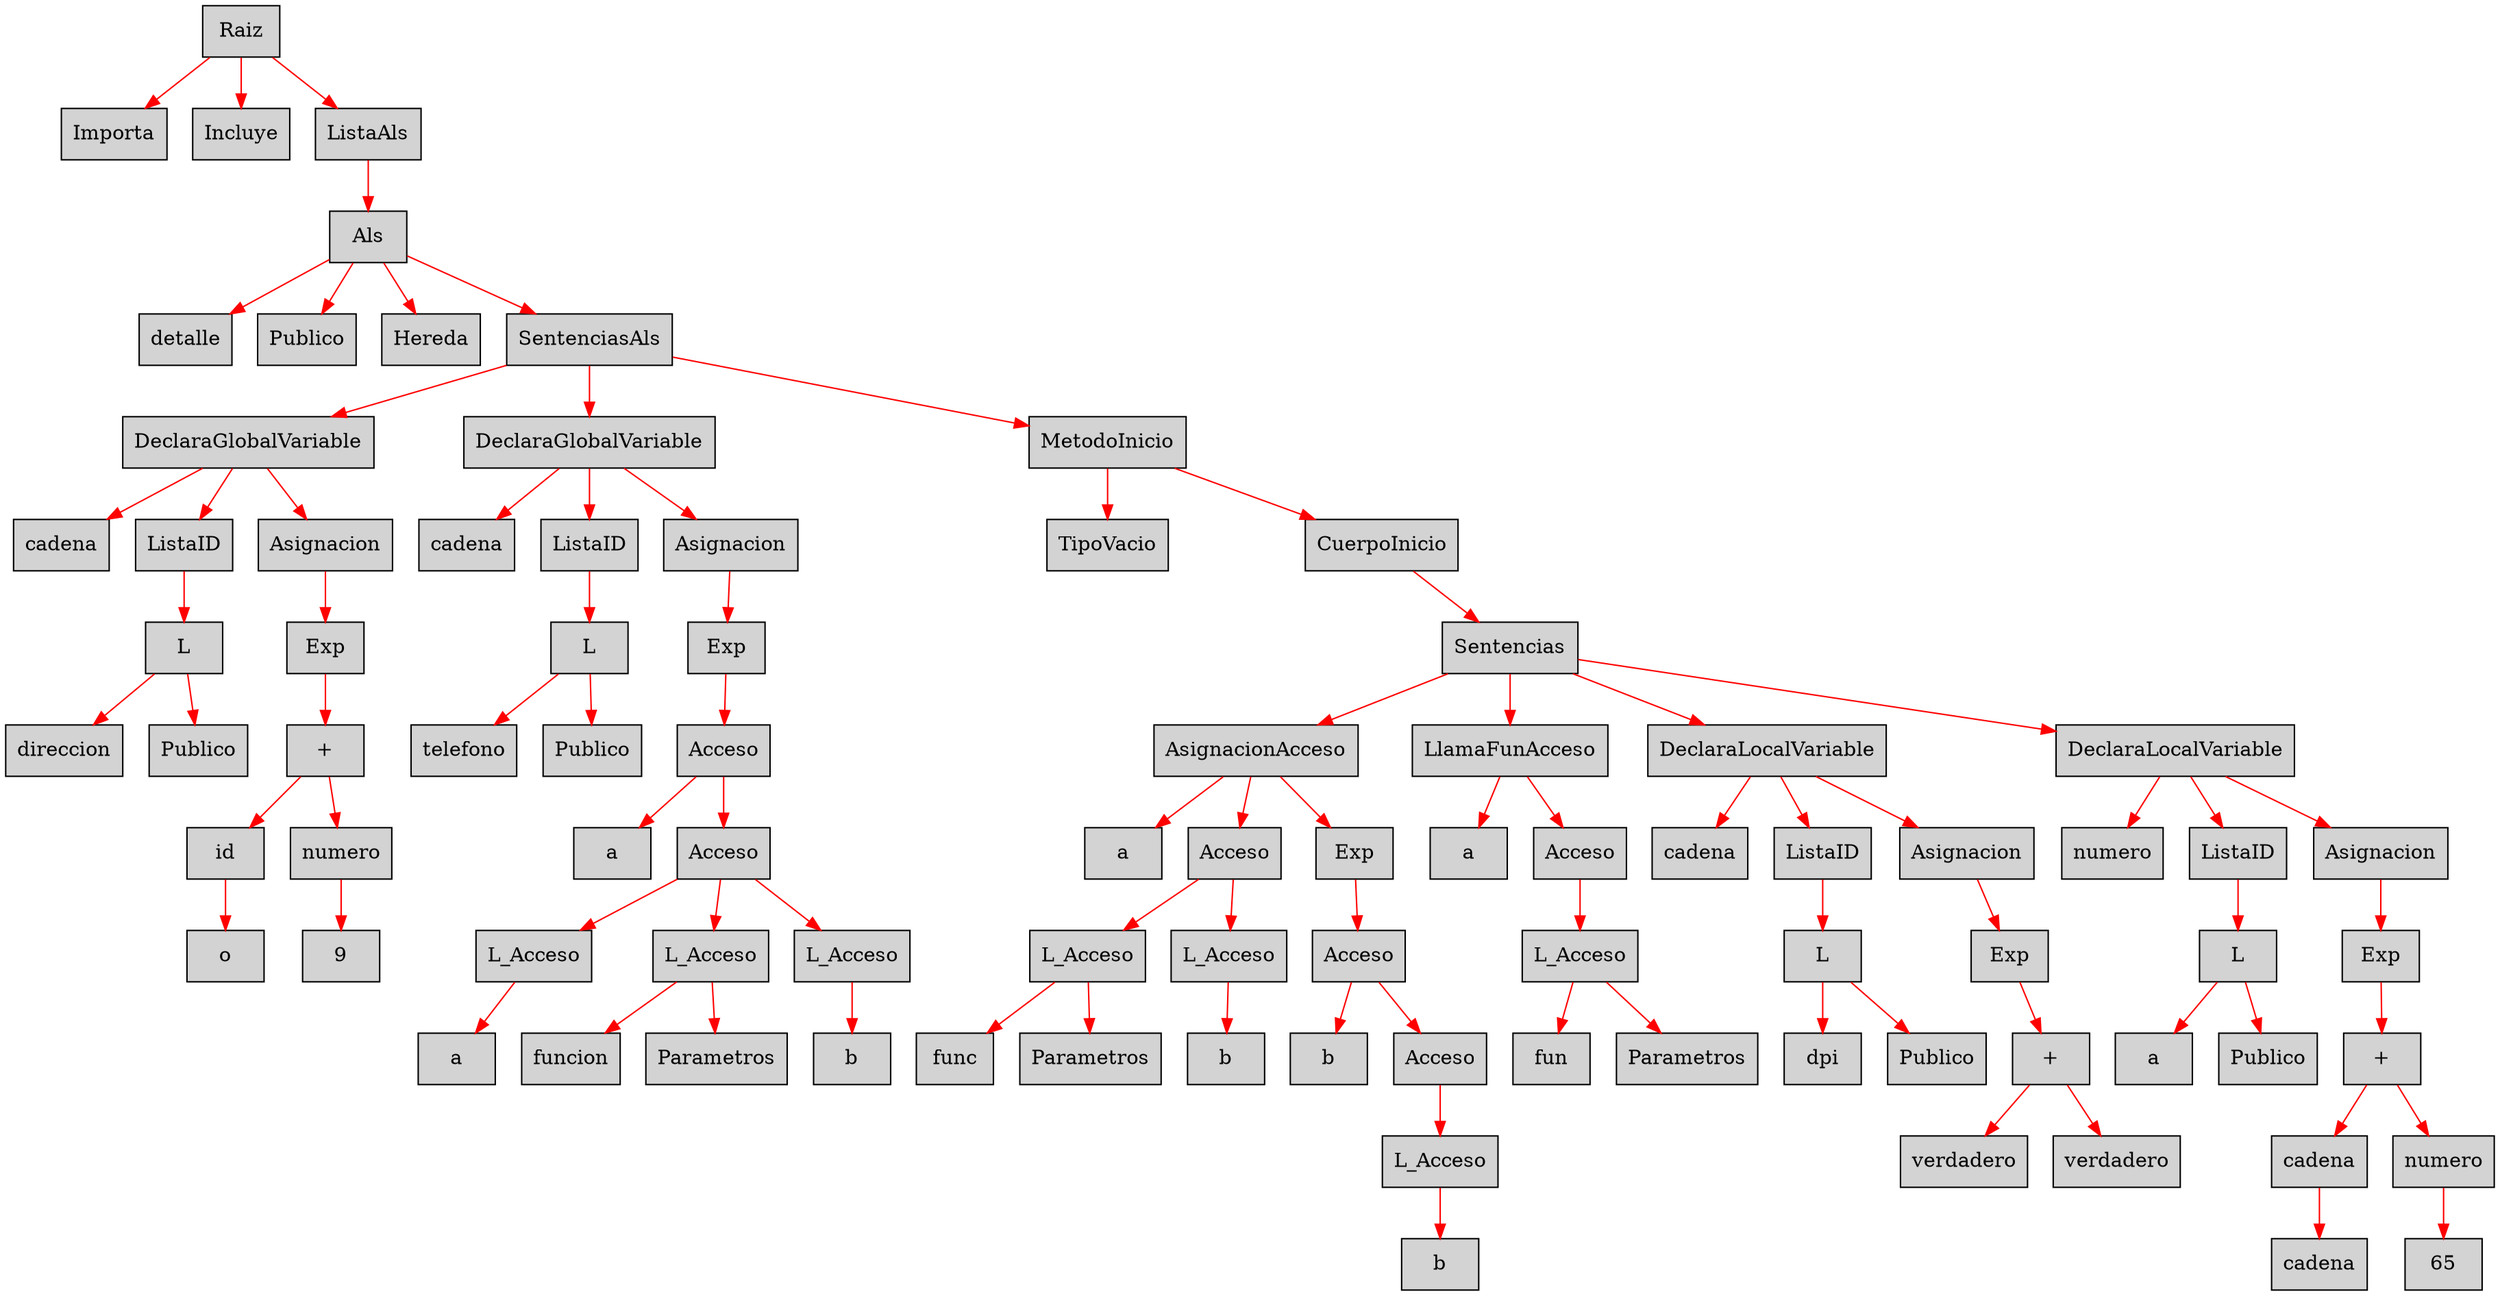 digraph G {node[shape=box, style=filled]; edge[color=red]
node1340803454[label="Raiz"];
 node1340803454->node1736340594;node1736340594[label="Importa"];
 node1340803454->node333603061;node333603061[label="Incluye"];
 node1340803454->node1564079349;node1564079349[label="ListaAls"];
 node1564079349->node1250866901;node1250866901[label="Als"];
 node1250866901->node1581749778;node1581749778[label="detalle"];
 node1250866901->node1579327719;node1579327719[label="Publico"];
 node1250866901->node1286498698;node1286498698[label="Hereda"];
 node1250866901->node1932084948;node1932084948[label="SentenciasAls"];
 node1932084948->node289188261;node289188261[label="DeclaraGlobalVariable"];
 node289188261->node1515329277;node1515329277[label="cadena"];
 node289188261->node1703921156;node1703921156[label="ListaID"];
 node1703921156->node1546204039;node1546204039[label="L"];
 node1546204039->node682416166;node682416166[label="direccion"];
 node1546204039->node1652803120;node1652803120[label="Publico"];
 node289188261->node2032632706;node2032632706[label="Asignacion"];
 node2032632706->node1812406826;node1812406826[label="Exp"];
 node1812406826->node572828260;node572828260[label="+"];
 node572828260->node1584028246;node1584028246[label="id"];
 node1584028246->node462743946;node462743946[label="o"];
 node572828260->node1322749600;node1322749600[label="numero"];
 node1322749600->node1235712660;node1235712660[label="9"];
 node1932084948->node1167270172;node1167270172[label="DeclaraGlobalVariable"];
 node1167270172->node2046253213;node2046253213[label="cadena"];
 node1167270172->node195525517;node195525517[label="ListaID"];
 node195525517->node2040972215;node2040972215[label="L"];
 node2040972215->node627148382;node627148382[label="telefono"];
 node2040972215->node1720783327;node1720783327[label="Publico"];
 node1167270172->node1448768915;node1448768915[label="Asignacion"];
 node1448768915->node422490004;node422490004[label="Exp"];
 node422490004->node819235225;node819235225[label="Acceso"];
 node819235225->node1579510197;node1579510197[label="a"];
 node819235225->node1540782351;node1540782351[label="Acceso"];
 node1540782351->node937963502;node937963502[label="L_Acceso"];
 node937963502->node593817803;node593817803[label="a"];
 node1540782351->node1450794451;node1450794451[label="L_Acceso"];
 node1450794451->node1049577490;node1049577490[label="funcion"];
 node1450794451->node1215207282;node1215207282[label="Parametros"];
 node1540782351->node1284031516;node1284031516[label="L_Acceso"];
 node1284031516->node1350799259;node1350799259[label="b"];
 node1932084948->node344494657;node344494657[label="MetodoInicio"];
 node344494657->node685855397;node685855397[label="TipoVacio"];
 node344494657->node583261057;node583261057[label="CuerpoInicio"];
 node583261057->node1852860181;node1852860181[label="Sentencias"];
 node1852860181->node1052441088;node1052441088[label="AsignacionAcceso"];
 node1052441088->node485290760;node485290760[label="a"];
 node1052441088->node542063815;node542063815[label="Acceso"];
 node542063815->node1298837268;node1298837268[label="L_Acceso"];
 node1298837268->node619259459;node619259459[label="func"];
 node1298837268->node1608967525;node1608967525[label="Parametros"];
 node542063815->node110510938;node110510938[label="L_Acceso"];
 node110510938->node505171603;node505171603[label="b"];
 node1052441088->node1940564013;node1940564013[label="Exp"];
 node1940564013->node454010608;node454010608[label="Acceso"];
 node454010608->node800569944;node800569944[label="b"];
 node454010608->node1394803179;node1394803179[label="Acceso"];
 node1394803179->node1978544226;node1978544226[label="L_Acceso"];
 node1978544226->node330313737;node330313737[label="b"];
 node1852860181->node21445981;node21445981[label="LlamaFunAcceso"];
 node21445981->node1252018375;node1252018375[label="a"];
 node21445981->node1313414353;node1313414353[label="Acceso"];
 node1313414353->node1550540137;node1550540137[label="L_Acceso"];
 node1550540137->node1694379628;node1694379628[label="fun"];
 node1550540137->node751875140;node751875140[label="Parametros"];
 node1852860181->node712612507;node712612507[label="DeclaraLocalVariable"];
 node712612507->node754916008;node754916008[label="cadena"];
 node712612507->node971492373;node971492373[label="ListaID"];
 node971492373->node280767993;node280767993[label="L"];
 node280767993->node1987559479;node1987559479[label="dpi"];
 node280767993->node571063819;node571063819[label="Publico"];
 node712612507->node629758267;node629758267[label="Asignacion"];
 node629758267->node1420520342;node1420520342[label="Exp"];
 node1420520342->node471170892;node471170892[label="+"];
 node471170892->node1937990435;node1937990435[label="verdadero"];
 node471170892->node481078505;node481078505[label="verdadero"];
 node1852860181->node332694321;node332694321[label="DeclaraLocalVariable"];
 node332694321->node613179672;node613179672[label="numero"];
 node332694321->node1283359953;node1283359953[label="ListaID"];
 node1283359953->node902603347;node902603347[label="L"];
 node902603347->node37118672;node37118672[label="a"];
 node902603347->node1173702447;node1173702447[label="Publico"];
 node332694321->node2098535244;node2098535244[label="Asignacion"];
 node2098535244->node765190279;node765190279[label="Exp"];
 node765190279->node470431494;node470431494[label="+"];
 node470431494->node1932117911;node1932117911[label="cadena"];
 node1932117911->node649293253;node649293253[label="cadena"];
 node470431494->node1415462476;node1415462476[label="numero"];
 node1415462476->node430019014;node430019014[label="65"];

}
